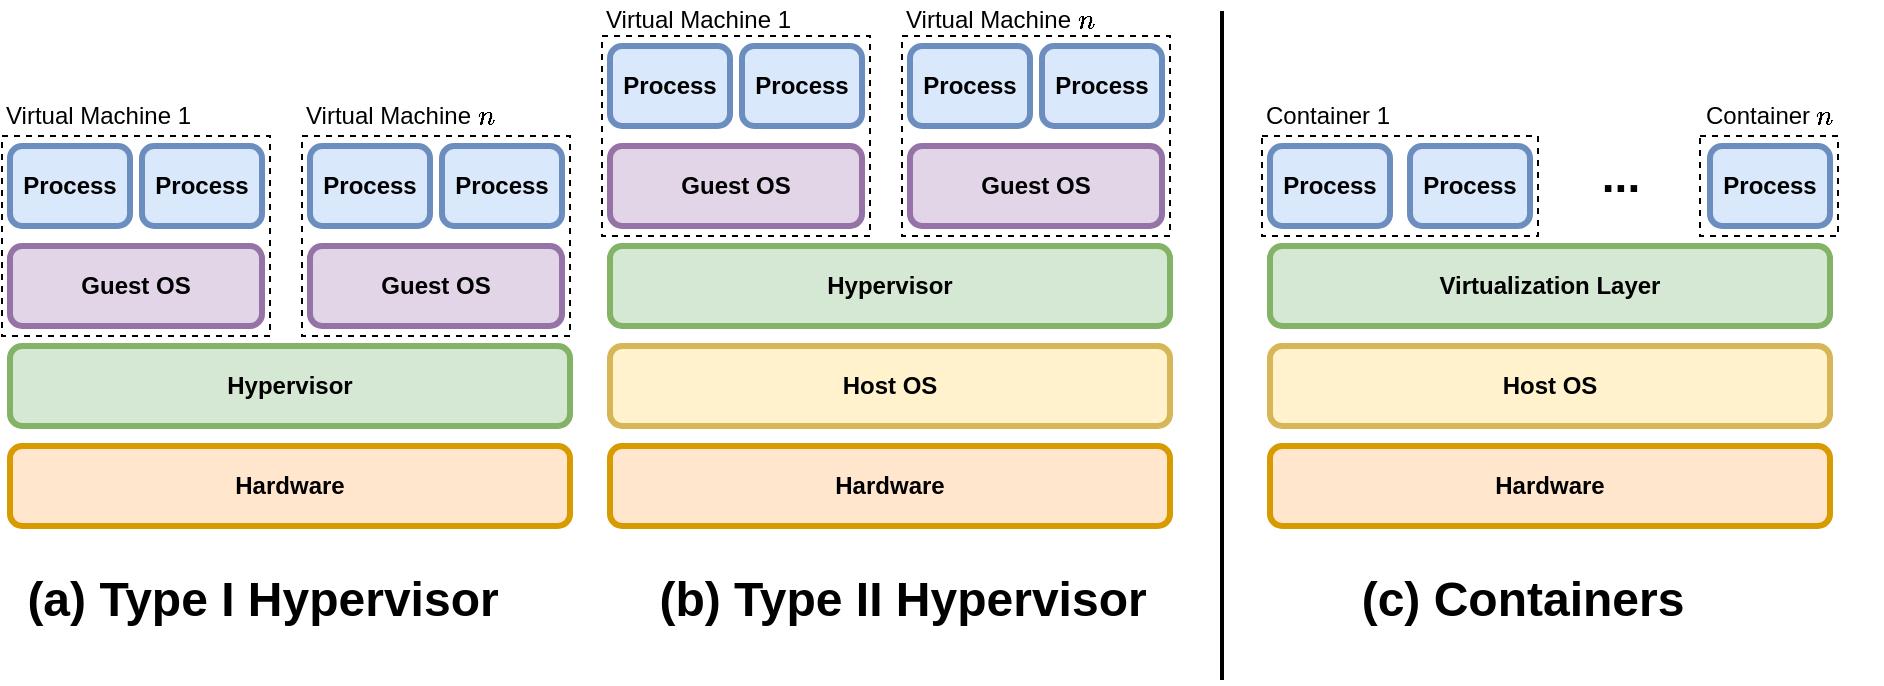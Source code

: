 <mxfile version="13.9.9" type="device"><diagram id="Iyh_wsnr-y02IcqG2gbX" name="Page-1"><mxGraphModel dx="3328" dy="1881" grid="1" gridSize="10" guides="1" tooltips="1" connect="1" arrows="1" fold="1" page="1" pageScale="1" pageWidth="850" pageHeight="1100" math="1" shadow="0"><root><mxCell id="0"/><mxCell id="1" parent="0"/><mxCell id="UVMSLwinAa-1tNY_OurP-57" value="(c) Containers" style="text;strokeColor=none;fillColor=none;html=1;fontSize=24;fontStyle=1;verticalAlign=middle;align=center;" parent="1" vertex="1"><mxGeometry x="1070" y="600" width="100" height="40" as="geometry"/></mxCell><mxCell id="UVMSLwinAa-1tNY_OurP-58" value="(a) Type I Hypervisor" style="text;strokeColor=none;fillColor=none;html=1;fontSize=24;fontStyle=1;verticalAlign=middle;align=center;" parent="1" vertex="1"><mxGeometry x="440" y="600" width="100" height="40" as="geometry"/></mxCell><mxCell id="UVMSLwinAa-1tNY_OurP-59" value="(b) Type II Hypervisor" style="text;strokeColor=none;fillColor=none;html=1;fontSize=24;fontStyle=1;verticalAlign=middle;align=center;" parent="1" vertex="1"><mxGeometry x="760" y="600" width="100" height="40" as="geometry"/></mxCell><mxCell id="UVMSLwinAa-1tNY_OurP-64" value="" style="endArrow=none;html=1;strokeWidth=2;fontSize=12;" parent="1" edge="1"><mxGeometry width="50" height="50" relative="1" as="geometry"><mxPoint x="970" y="660" as="sourcePoint"/><mxPoint x="970" y="325.5" as="targetPoint"/></mxGeometry></mxCell><mxCell id="UVMSLwinAa-1tNY_OurP-52" value="Virtual Machine 1" style="text;html=1;align=left;verticalAlign=middle;resizable=0;points=[];autosize=1;fontSize=12;" parent="1" vertex="1"><mxGeometry x="660" y="320" width="110" height="20" as="geometry"/></mxCell><mxCell id="UVMSLwinAa-1tNY_OurP-53" value="Virtual Machine \(n\)" style="text;html=1;align=left;verticalAlign=middle;resizable=0;points=[];autosize=1;fontSize=12;" parent="1" vertex="1"><mxGeometry x="810" y="320" width="120" height="20" as="geometry"/></mxCell><mxCell id="UVMSLwinAa-1tNY_OurP-20" value="" style="rounded=0;whiteSpace=wrap;html=1;fontSize=23;fillColor=none;dashed=1;" parent="1" vertex="1"><mxGeometry x="660" y="338" width="134" height="100" as="geometry"/></mxCell><mxCell id="UVMSLwinAa-1tNY_OurP-13" value="Host OS" style="rounded=1;whiteSpace=wrap;html=1;strokeColor=#d6b656;fillColor=#fff2cc;strokeWidth=3;fontStyle=1;" parent="1" vertex="1"><mxGeometry x="664" y="493" width="280" height="40" as="geometry"/></mxCell><mxCell id="UVMSLwinAa-1tNY_OurP-14" value="Hypervisor" style="rounded=1;whiteSpace=wrap;html=1;strokeColor=#82b366;fillColor=#d5e8d4;strokeWidth=3;fontStyle=1;" parent="1" vertex="1"><mxGeometry x="664" y="443" width="280" height="40" as="geometry"/></mxCell><mxCell id="UVMSLwinAa-1tNY_OurP-15" value="Process" style="rounded=1;whiteSpace=wrap;html=1;strokeWidth=3;fontStyle=1;strokeColor=#6c8ebf;fillColor=#dae8fc;" parent="1" vertex="1"><mxGeometry x="664" y="343" width="60" height="40" as="geometry"/></mxCell><mxCell id="UVMSLwinAa-1tNY_OurP-16" value="Process" style="rounded=1;whiteSpace=wrap;html=1;strokeWidth=3;fontStyle=1;strokeColor=#6c8ebf;fillColor=#dae8fc;" parent="1" vertex="1"><mxGeometry x="730" y="343" width="60" height="40" as="geometry"/></mxCell><mxCell id="UVMSLwinAa-1tNY_OurP-19" value="Hardware" style="rounded=1;whiteSpace=wrap;html=1;strokeColor=#d79b00;fillColor=#ffe6cc;strokeWidth=3;fontStyle=1;" parent="1" vertex="1"><mxGeometry x="664" y="543" width="280" height="40" as="geometry"/></mxCell><mxCell id="UVMSLwinAa-1tNY_OurP-22" value="Guest OS" style="rounded=1;whiteSpace=wrap;html=1;strokeColor=#9673a6;fillColor=#e1d5e7;strokeWidth=3;fontStyle=1;" parent="1" vertex="1"><mxGeometry x="664" y="393" width="126" height="40" as="geometry"/></mxCell><mxCell id="UVMSLwinAa-1tNY_OurP-29" value="" style="rounded=0;whiteSpace=wrap;html=1;fontSize=23;fillColor=none;dashed=1;" parent="1" vertex="1"><mxGeometry x="810" y="338" width="134" height="100" as="geometry"/></mxCell><mxCell id="UVMSLwinAa-1tNY_OurP-30" value="Process" style="rounded=1;whiteSpace=wrap;html=1;strokeWidth=3;fontStyle=1;strokeColor=#6c8ebf;fillColor=#dae8fc;" parent="1" vertex="1"><mxGeometry x="814" y="343" width="60" height="40" as="geometry"/></mxCell><mxCell id="UVMSLwinAa-1tNY_OurP-31" value="Process" style="rounded=1;whiteSpace=wrap;html=1;strokeWidth=3;fontStyle=1;strokeColor=#6c8ebf;fillColor=#dae8fc;" parent="1" vertex="1"><mxGeometry x="880" y="343" width="60" height="40" as="geometry"/></mxCell><mxCell id="UVMSLwinAa-1tNY_OurP-32" value="Guest OS" style="rounded=1;whiteSpace=wrap;html=1;strokeColor=#9673a6;fillColor=#e1d5e7;strokeWidth=3;fontStyle=1;" parent="1" vertex="1"><mxGeometry x="814" y="393" width="126" height="40" as="geometry"/></mxCell><mxCell id="UVMSLwinAa-1tNY_OurP-34" value="" style="rounded=0;whiteSpace=wrap;html=1;fontSize=23;fillColor=none;dashed=1;" parent="1" vertex="1"><mxGeometry x="360" y="388" width="134" height="100" as="geometry"/></mxCell><mxCell id="UVMSLwinAa-1tNY_OurP-41" value="" style="rounded=0;whiteSpace=wrap;html=1;fontSize=23;fillColor=none;dashed=1;" parent="1" vertex="1"><mxGeometry x="510" y="388" width="134" height="100" as="geometry"/></mxCell><mxCell id="UVMSLwinAa-1tNY_OurP-48" value="Virtual Machine 1" style="text;html=1;align=left;verticalAlign=middle;resizable=0;points=[];autosize=1;fontSize=12;" parent="1" vertex="1"><mxGeometry x="360" y="368" width="110" height="20" as="geometry"/></mxCell><mxCell id="UVMSLwinAa-1tNY_OurP-49" value="Virtual Machine \(n\)" style="text;html=1;align=left;verticalAlign=middle;resizable=0;points=[];autosize=1;fontSize=12;" parent="1" vertex="1"><mxGeometry x="510" y="368" width="120" height="20" as="geometry"/></mxCell><mxCell id="UVMSLwinAa-1tNY_OurP-36" value="Hypervisor" style="rounded=1;whiteSpace=wrap;html=1;strokeColor=#82b366;fillColor=#d5e8d4;strokeWidth=3;fontStyle=1;" parent="1" vertex="1"><mxGeometry x="364" y="493" width="280" height="40" as="geometry"/></mxCell><mxCell id="UVMSLwinAa-1tNY_OurP-37" value="Process" style="rounded=1;whiteSpace=wrap;html=1;strokeWidth=3;fontStyle=1;strokeColor=#6c8ebf;fillColor=#dae8fc;" parent="1" vertex="1"><mxGeometry x="364" y="393" width="60" height="40" as="geometry"/></mxCell><mxCell id="UVMSLwinAa-1tNY_OurP-38" value="Process" style="rounded=1;whiteSpace=wrap;html=1;strokeWidth=3;fontStyle=1;strokeColor=#6c8ebf;fillColor=#dae8fc;" parent="1" vertex="1"><mxGeometry x="430" y="393" width="60" height="40" as="geometry"/></mxCell><mxCell id="UVMSLwinAa-1tNY_OurP-39" value="Hardware" style="rounded=1;whiteSpace=wrap;html=1;strokeColor=#d79b00;fillColor=#ffe6cc;strokeWidth=3;fontStyle=1;" parent="1" vertex="1"><mxGeometry x="364" y="543" width="280" height="40" as="geometry"/></mxCell><mxCell id="UVMSLwinAa-1tNY_OurP-40" value="Guest OS" style="rounded=1;whiteSpace=wrap;html=1;strokeColor=#9673a6;fillColor=#e1d5e7;strokeWidth=3;fontStyle=1;" parent="1" vertex="1"><mxGeometry x="364" y="443" width="126" height="40" as="geometry"/></mxCell><mxCell id="UVMSLwinAa-1tNY_OurP-42" value="Process" style="rounded=1;whiteSpace=wrap;html=1;strokeWidth=3;fontStyle=1;strokeColor=#6c8ebf;fillColor=#dae8fc;" parent="1" vertex="1"><mxGeometry x="514" y="393" width="60" height="40" as="geometry"/></mxCell><mxCell id="UVMSLwinAa-1tNY_OurP-43" value="Process" style="rounded=1;whiteSpace=wrap;html=1;strokeWidth=3;fontStyle=1;strokeColor=#6c8ebf;fillColor=#dae8fc;" parent="1" vertex="1"><mxGeometry x="580" y="393" width="60" height="40" as="geometry"/></mxCell><mxCell id="UVMSLwinAa-1tNY_OurP-44" value="Guest OS" style="rounded=1;whiteSpace=wrap;html=1;strokeColor=#9673a6;fillColor=#e1d5e7;strokeWidth=3;fontStyle=1;" parent="1" vertex="1"><mxGeometry x="514" y="443" width="126" height="40" as="geometry"/></mxCell><mxCell id="UVMSLwinAa-1tNY_OurP-12" value="" style="rounded=0;whiteSpace=wrap;html=1;fontSize=23;fillColor=none;dashed=1;" parent="1" vertex="1"><mxGeometry x="1209" y="388" width="69" height="50" as="geometry"/></mxCell><mxCell id="UVMSLwinAa-1tNY_OurP-11" value="" style="rounded=0;whiteSpace=wrap;html=1;fontSize=23;fillColor=none;dashed=1;" parent="1" vertex="1"><mxGeometry x="990" y="388" width="138" height="50" as="geometry"/></mxCell><mxCell id="UVMSLwinAa-1tNY_OurP-50" value="Container \(n\)" style="text;html=1;align=left;verticalAlign=middle;resizable=0;points=[];autosize=1;fontSize=12;" parent="1" vertex="1"><mxGeometry x="1210" y="368" width="90" height="20" as="geometry"/></mxCell><mxCell id="UVMSLwinAa-1tNY_OurP-51" value="Container 1" style="text;html=1;align=left;verticalAlign=middle;resizable=0;points=[];autosize=1;fontSize=12;" parent="1" vertex="1"><mxGeometry x="990" y="368" width="80" height="20" as="geometry"/></mxCell><mxCell id="UVMSLwinAa-1tNY_OurP-1" value="Host OS" style="rounded=1;whiteSpace=wrap;html=1;strokeColor=#d6b656;fillColor=#fff2cc;strokeWidth=3;fontStyle=1;" parent="1" vertex="1"><mxGeometry x="994" y="493" width="280" height="40" as="geometry"/></mxCell><mxCell id="UVMSLwinAa-1tNY_OurP-2" value="Virtualization Layer" style="rounded=1;whiteSpace=wrap;html=1;strokeColor=#82b366;fillColor=#d5e8d4;strokeWidth=3;fontStyle=1;" parent="1" vertex="1"><mxGeometry x="994" y="443" width="280" height="40" as="geometry"/></mxCell><mxCell id="UVMSLwinAa-1tNY_OurP-5" value="Process" style="rounded=1;whiteSpace=wrap;html=1;strokeWidth=3;fontStyle=1;strokeColor=#6c8ebf;fillColor=#dae8fc;" parent="1" vertex="1"><mxGeometry x="994" y="393" width="60" height="40" as="geometry"/></mxCell><mxCell id="UVMSLwinAa-1tNY_OurP-7" value="Process" style="rounded=1;whiteSpace=wrap;html=1;strokeWidth=3;fontStyle=1;strokeColor=#6c8ebf;fillColor=#dae8fc;" parent="1" vertex="1"><mxGeometry x="1064" y="393" width="60" height="40" as="geometry"/></mxCell><mxCell id="UVMSLwinAa-1tNY_OurP-8" value="Process" style="rounded=1;whiteSpace=wrap;html=1;strokeWidth=3;fontStyle=1;strokeColor=#6c8ebf;fillColor=#dae8fc;" parent="1" vertex="1"><mxGeometry x="1214" y="393" width="60" height="40" as="geometry"/></mxCell><mxCell id="UVMSLwinAa-1tNY_OurP-9" value="..." style="text;html=1;align=center;verticalAlign=middle;resizable=0;points=[];autosize=1;fontStyle=1;fontSize=23;" parent="1" vertex="1"><mxGeometry x="1154" y="393" width="30" height="30" as="geometry"/></mxCell><mxCell id="UVMSLwinAa-1tNY_OurP-10" value="Hardware" style="rounded=1;whiteSpace=wrap;html=1;strokeColor=#d79b00;fillColor=#ffe6cc;strokeWidth=3;fontStyle=1;" parent="1" vertex="1"><mxGeometry x="994" y="543" width="280" height="40" as="geometry"/></mxCell></root></mxGraphModel></diagram></mxfile>